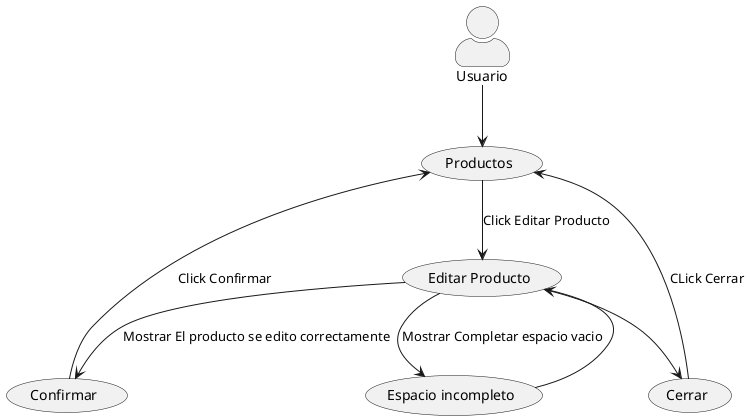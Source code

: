 @startuml CasosDeUso
skinparam actorStyle awesome

:Usuario: as usuario 
(Productos) as pro
(Editar Producto) as ep
(Confirmar) as con
(Cerrar) as cerr
(Espacio incompleto) as ei

pro --> ep :Click Editar Producto
ep --> ei :  Mostrar Completar espacio vacio
ei  --> ep
ep --> con : Mostrar El producto se edito correctamente
con --> pro :Click Confirmar
ep --> cerr
cerr --> pro :CLick Cerrar
usuario --> pro



@enduml
